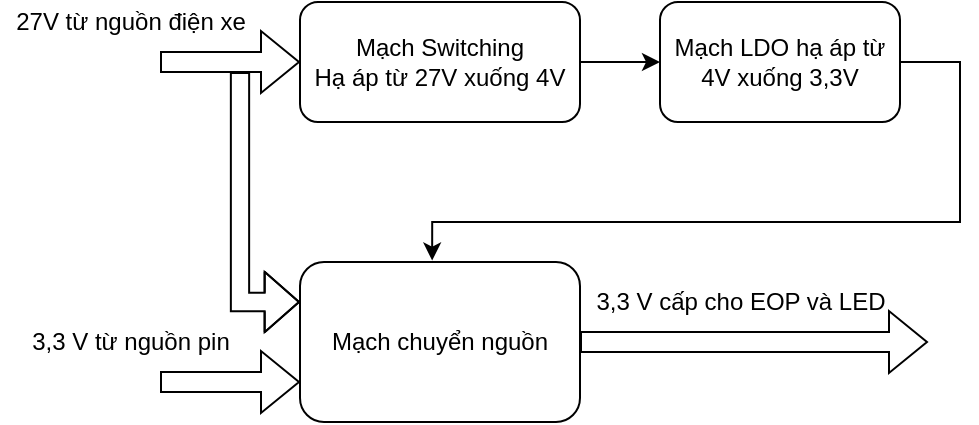 <mxfile version="17.4.5" type="github">
  <diagram id="prtHgNgQTEPvFCAcTncT" name="Page-1">
    <mxGraphModel dx="717" dy="392" grid="1" gridSize="10" guides="1" tooltips="1" connect="1" arrows="1" fold="1" page="1" pageScale="1" pageWidth="827" pageHeight="1169" math="0" shadow="0">
      <root>
        <mxCell id="0" />
        <mxCell id="1" parent="0" />
        <mxCell id="HBb1eU0lWQrneoy7IK7H-2" value="" style="shape=flexArrow;endArrow=classic;html=1;rounded=0;" edge="1" parent="1">
          <mxGeometry width="50" height="50" relative="1" as="geometry">
            <mxPoint x="140" y="280" as="sourcePoint" />
            <mxPoint x="210" y="280" as="targetPoint" />
          </mxGeometry>
        </mxCell>
        <mxCell id="HBb1eU0lWQrneoy7IK7H-3" value="" style="shape=flexArrow;endArrow=classic;html=1;rounded=0;" edge="1" parent="1">
          <mxGeometry width="50" height="50" relative="1" as="geometry">
            <mxPoint x="140" y="440" as="sourcePoint" />
            <mxPoint x="210" y="440" as="targetPoint" />
          </mxGeometry>
        </mxCell>
        <mxCell id="HBb1eU0lWQrneoy7IK7H-7" style="edgeStyle=orthogonalEdgeStyle;rounded=0;orthogonalLoop=1;jettySize=auto;html=1;exitX=1;exitY=0.5;exitDx=0;exitDy=0;" edge="1" parent="1" source="HBb1eU0lWQrneoy7IK7H-4">
          <mxGeometry relative="1" as="geometry">
            <mxPoint x="390" y="280" as="targetPoint" />
          </mxGeometry>
        </mxCell>
        <mxCell id="HBb1eU0lWQrneoy7IK7H-4" value="Mạch Switching&lt;br&gt;Hạ áp từ 27V xuống 4V" style="rounded=1;whiteSpace=wrap;html=1;" vertex="1" parent="1">
          <mxGeometry x="210" y="250" width="140" height="60" as="geometry" />
        </mxCell>
        <mxCell id="HBb1eU0lWQrneoy7IK7H-5" value="" style="shape=flexArrow;endArrow=classic;html=1;rounded=0;width=9.143;endSize=5.394;entryX=0;entryY=0.25;entryDx=0;entryDy=0;" edge="1" parent="1" target="HBb1eU0lWQrneoy7IK7H-6">
          <mxGeometry width="50" height="50" relative="1" as="geometry">
            <mxPoint x="180" y="285" as="sourcePoint" />
            <mxPoint x="210" y="345" as="targetPoint" />
            <Array as="points">
              <mxPoint x="180" y="400" />
            </Array>
          </mxGeometry>
        </mxCell>
        <mxCell id="HBb1eU0lWQrneoy7IK7H-6" value="Mạch chuyển nguồn" style="rounded=1;whiteSpace=wrap;html=1;" vertex="1" parent="1">
          <mxGeometry x="210" y="380" width="140" height="80" as="geometry" />
        </mxCell>
        <mxCell id="HBb1eU0lWQrneoy7IK7H-9" style="edgeStyle=orthogonalEdgeStyle;rounded=0;orthogonalLoop=1;jettySize=auto;html=1;entryX=0.472;entryY=-0.009;entryDx=0;entryDy=0;entryPerimeter=0;" edge="1" parent="1" source="HBb1eU0lWQrneoy7IK7H-8" target="HBb1eU0lWQrneoy7IK7H-6">
          <mxGeometry relative="1" as="geometry">
            <mxPoint x="530" y="390" as="targetPoint" />
            <Array as="points">
              <mxPoint x="540" y="280" />
              <mxPoint x="540" y="360" />
              <mxPoint x="276" y="360" />
            </Array>
          </mxGeometry>
        </mxCell>
        <mxCell id="HBb1eU0lWQrneoy7IK7H-8" value="Mạch LDO hạ áp từ 4V xuống 3,3V" style="rounded=1;whiteSpace=wrap;html=1;" vertex="1" parent="1">
          <mxGeometry x="390" y="250" width="120" height="60" as="geometry" />
        </mxCell>
        <mxCell id="HBb1eU0lWQrneoy7IK7H-10" value="" style="shape=flexArrow;endArrow=classic;html=1;rounded=0;exitX=1;exitY=0.5;exitDx=0;exitDy=0;" edge="1" parent="1" source="HBb1eU0lWQrneoy7IK7H-6">
          <mxGeometry width="50" height="50" relative="1" as="geometry">
            <mxPoint x="414" y="419.71" as="sourcePoint" />
            <mxPoint x="524" y="420" as="targetPoint" />
          </mxGeometry>
        </mxCell>
        <mxCell id="HBb1eU0lWQrneoy7IK7H-11" value="27V từ nguồn điện xe" style="text;html=1;resizable=0;autosize=1;align=center;verticalAlign=middle;points=[];fillColor=none;strokeColor=none;rounded=0;" vertex="1" parent="1">
          <mxGeometry x="60" y="250" width="130" height="20" as="geometry" />
        </mxCell>
        <mxCell id="HBb1eU0lWQrneoy7IK7H-12" value="3,3 V từ nguồn pin" style="text;html=1;resizable=0;autosize=1;align=center;verticalAlign=middle;points=[];fillColor=none;strokeColor=none;rounded=0;" vertex="1" parent="1">
          <mxGeometry x="70" y="410" width="110" height="20" as="geometry" />
        </mxCell>
        <mxCell id="HBb1eU0lWQrneoy7IK7H-13" value="3,3 V cấp cho EOP và LED" style="text;html=1;resizable=0;autosize=1;align=center;verticalAlign=middle;points=[];fillColor=none;strokeColor=none;rounded=0;" vertex="1" parent="1">
          <mxGeometry x="350" y="390" width="160" height="20" as="geometry" />
        </mxCell>
      </root>
    </mxGraphModel>
  </diagram>
</mxfile>
